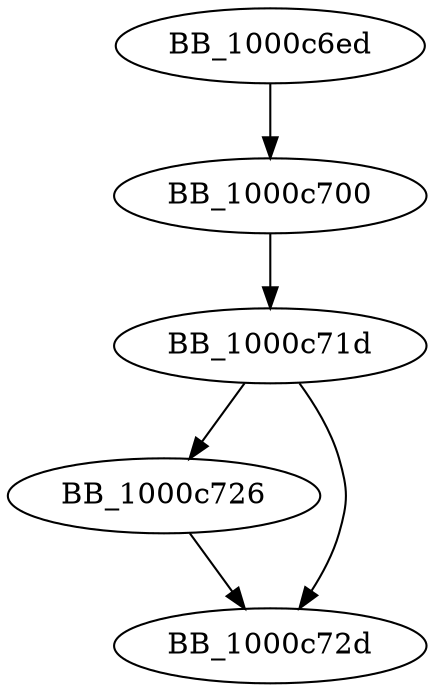 DiGraph ___crtGetStringTypeA{
BB_1000c6ed->BB_1000c700
BB_1000c700->BB_1000c71d
BB_1000c71d->BB_1000c726
BB_1000c71d->BB_1000c72d
BB_1000c726->BB_1000c72d
}
